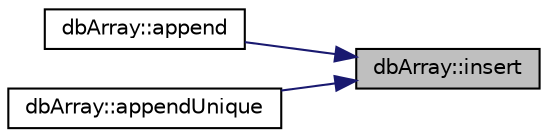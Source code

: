 digraph "dbArray::insert"
{
 // INTERACTIVE_SVG=YES
 // LATEX_PDF_SIZE
  edge [fontname="Helvetica",fontsize="10",labelfontname="Helvetica",labelfontsize="10"];
  node [fontname="Helvetica",fontsize="10",shape=record];
  rankdir="RL";
  Node1 [label="dbArray::insert",height=0.2,width=0.4,color="black", fillcolor="grey75", style="filled", fontcolor="black",tooltip=" "];
  Node1 -> Node2 [dir="back",color="midnightblue",fontsize="10",style="solid",fontname="Helvetica"];
  Node2 [label="dbArray::append",height=0.2,width=0.4,color="black", fillcolor="white", style="filled",URL="$classdbArray.html#ae82b18b5797d5755433c884eaa2acc6a",tooltip=" "];
  Node1 -> Node3 [dir="back",color="midnightblue",fontsize="10",style="solid",fontname="Helvetica"];
  Node3 [label="dbArray::appendUnique",height=0.2,width=0.4,color="black", fillcolor="white", style="filled",URL="$classdbArray.html#a34a050a0c82dcec6e25531d1483a1dca",tooltip=" "];
}
